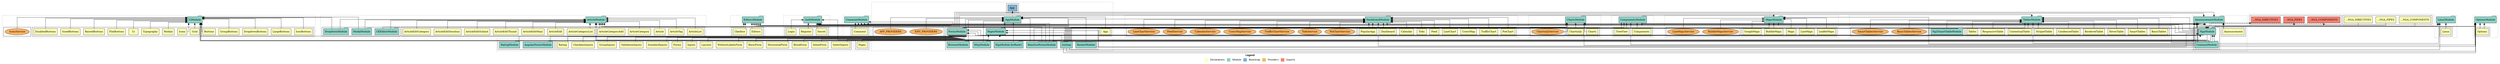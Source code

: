 digraph dependencies { node [shape="rect", style="filled", colorscheme=set312]; ranksep=0.4; compound=false; remincross=true; splines=true; splines=ortho; rankdir=LR; rankdir=TB; rankdir=BT; label=<<table BORDER="0"> <tr> <td colspan="5" align="center"><b>Legend</b></td> </tr> <tr> <td> <table BORDER="0"> <tr> <td bgcolor="#ffffb3" width="20"></td> <td>  Declarations</td> </tr> </table> </td> <td> <table BORDER="0"> <tr> <td bgcolor="#8dd3c7" width="20"></td> <td>  Module</td> </tr> </table> </td> <td> <table BORDER="0"> <tr> <td bgcolor="#80b1d3" width="20"></td> <td>  Bootstrap</td> </tr> </table> </td> <td> <table BORDER="0"> <tr> <td bgcolor="#fdb462" width="20"></td> <td>  Providers</td> </tr> </table> </td> <td> <table BORDER="0"> <tr> <td bgcolor="#fb8072" width="20"></td> <td>  Exports</td> </tr> </table> </td> </tr></table>>; ratio=compress; fontname="sans-serif";  subgraph "cluster_AppModule" { label=""; style="dotted";node [shape="folder", fillcolor=1]; subgraph cluster_AppModule_declarations { style="solid";node [style="filled", shape="rect"]; node [fillcolor=2]; "App"; }  "App" -> "AppModule" [style="solid", lhead="cluster_AppModule" ltail="cluster_AppModule_declarations"]; subgraph "cluster_AppModule_App_providers" { style="solid";  }    subgraph cluster_AppModule_imports { style="solid"; node [style="filled", fillcolor=1, shape="rect"];    "BrowserModule" [label="BrowserModule", shape="folder"];    "HttpModule" [label="HttpModule", shape="folder"];    "RouterModule" [label="RouterModule", shape="folder"];    "FormsModule" [label="FormsModule", shape="folder"];    "ReactiveFormsModule" [label="ReactiveFormsModule", shape="folder"];    "NgaModule.forRoot()" [label="NgaModule.forRoot()", shape="folder"];    "PagesModule" [label="PagesModule", shape="folder"];    "routing" [label="routing", shape="folder"];   }    "BrowserModule" -> "AppModule" [lhead="cluster_AppModule", ltail="cluster_AppModule_imports"];    "HttpModule" -> "AppModule" [lhead="cluster_AppModule", ltail="cluster_AppModule_imports"];    "RouterModule" -> "AppModule" [lhead="cluster_AppModule", ltail="cluster_AppModule_imports"];    "FormsModule" -> "AppModule" [lhead="cluster_AppModule", ltail="cluster_AppModule_imports"];    "ReactiveFormsModule" -> "AppModule" [lhead="cluster_AppModule", ltail="cluster_AppModule_imports"];    "NgaModule.forRoot()" -> "AppModule" [lhead="cluster_AppModule", ltail="cluster_AppModule_imports"];    "PagesModule" -> "AppModule" [lhead="cluster_AppModule", ltail="cluster_AppModule_imports"];    "routing" -> "AppModule" [lhead="cluster_AppModule", ltail="cluster_AppModule_imports"];     subgraph cluster_AppModule_exports { style="solid";node [style="filled", fillcolor=4, shape="rect"];}    subgraph cluster_AppModule_bootstrap { style="solid"; node [style="filled", fillcolor=5, shape="rect"];  "App " [label="App ", shape="rect"]  }  "AppModule" -> "App " [style="dotted", lhead="cluster_AppModule_bootstrap" ltail="cluster_AppModule"];    subgraph cluster_AppModule_providers { style="solid"; node [style="filled", fillcolor=6, shape="rect"];    "ENV_PROVIDERS" [label="ENV_PROVIDERS", shape="oval"];    "APP_PROVIDERS" [label="APP_PROVIDERS", shape="oval"];   }    "ENV_PROVIDERS" -> "AppModule" [lhead="cluster_AppModule", ltail="cluster_AppModule_providers"];    "APP_PROVIDERS" -> "AppModule" [lhead="cluster_AppModule", ltail="cluster_AppModule_providers"];     }  subgraph "cluster_AnnouncementModule" { label=""; style="dotted";node [shape="folder", fillcolor=1]; subgraph cluster_AnnouncementModule_declarations { style="solid";node [style="filled", shape="rect"]; node [fillcolor=2]; "Announcement"; }  "Announcement" -> "AnnouncementModule" [style="solid", lhead="cluster_AnnouncementModule" ltail="cluster_AnnouncementModule_declarations"]; subgraph "cluster_AnnouncementModule_Announcement_providers" { style="solid";  }    subgraph cluster_AnnouncementModule_imports { style="solid"; node [style="filled", fillcolor=1, shape="rect"];    "CommonModule" [label="CommonModule", shape="folder"];    "ReactiveFormsModule" [label="ReactiveFormsModule", shape="folder"];    "FormsModule" [label="FormsModule", shape="folder"];    "NgaModule" [label="NgaModule", shape="folder"];    "routing" [label="routing", shape="folder"];   }    "CommonModule" -> "AnnouncementModule" [lhead="cluster_AnnouncementModule", ltail="cluster_AnnouncementModule_imports"];    "ReactiveFormsModule" -> "AnnouncementModule" [lhead="cluster_AnnouncementModule", ltail="cluster_AnnouncementModule_imports"];    "FormsModule" -> "AnnouncementModule" [lhead="cluster_AnnouncementModule", ltail="cluster_AnnouncementModule_imports"];    "NgaModule" -> "AnnouncementModule" [lhead="cluster_AnnouncementModule", ltail="cluster_AnnouncementModule_imports"];    "routing" -> "AnnouncementModule" [lhead="cluster_AnnouncementModule", ltail="cluster_AnnouncementModule_imports"];     subgraph cluster_AnnouncementModule_exports { style="solid";node [style="filled", fillcolor=4, shape="rect"];}    subgraph cluster_AnnouncementModule_bootstrap { style="solid"; node [style="filled", fillcolor=5, shape="rect"];  }    subgraph cluster_AnnouncementModule_providers { style="solid"; node [style="filled", fillcolor=6, shape="rect"];   }     }  subgraph "cluster_ArticleModule" { label=""; style="dotted";node [shape="folder", fillcolor=1]; subgraph cluster_ArticleModule_declarations { style="solid";node [style="filled", shape="rect"]; node [fillcolor=2]; "Article"; node [fillcolor=2]; "ArticleCategory"; node [fillcolor=2]; "ArticleCategoryAdd"; node [fillcolor=2]; "ArticleCategoryList"; node [fillcolor=2]; "ArticleEdit"; node [fillcolor=2]; "ArticleEditMain"; node [fillcolor=2]; "ArticleEditThumb"; node [fillcolor=2]; "ArticleEditSubmit"; node [fillcolor=2]; "ArticleEditDuoshuo"; node [fillcolor=2]; "ArticleEditCategory"; node [fillcolor=2]; "ArticleList"; node [fillcolor=2]; "ArticleTag"; }  "Article" -> "ArticleModule" [style="solid", lhead="cluster_ArticleModule" ltail="cluster_ArticleModule_declarations"]; subgraph "cluster_ArticleModule_Article_providers" { style="solid";  }  "ArticleCategory" -> "ArticleModule" [style="solid", lhead="cluster_ArticleModule" ltail="cluster_ArticleModule_declarations"]; subgraph "cluster_ArticleModule_ArticleCategory_providers" { style="solid";  }  "ArticleCategoryAdd" -> "ArticleModule" [style="solid", lhead="cluster_ArticleModule" ltail="cluster_ArticleModule_declarations"]; subgraph "cluster_ArticleModule_ArticleCategoryAdd_providers" { style="solid";  }  "ArticleCategoryList" -> "ArticleModule" [style="solid", lhead="cluster_ArticleModule" ltail="cluster_ArticleModule_declarations"]; subgraph "cluster_ArticleModule_ArticleCategoryList_providers" { style="solid";  }  "ArticleEdit" -> "ArticleModule" [style="solid", lhead="cluster_ArticleModule" ltail="cluster_ArticleModule_declarations"]; subgraph "cluster_ArticleModule_ArticleEdit_providers" { style="solid";  }  "ArticleEditMain" -> "ArticleModule" [style="solid", lhead="cluster_ArticleModule" ltail="cluster_ArticleModule_declarations"]; subgraph "cluster_ArticleModule_ArticleEditMain_providers" { style="solid";  }  "ArticleEditThumb" -> "ArticleModule" [style="solid", lhead="cluster_ArticleModule" ltail="cluster_ArticleModule_declarations"]; subgraph "cluster_ArticleModule_ArticleEditThumb_providers" { style="solid";  }  "ArticleEditSubmit" -> "ArticleModule" [style="solid", lhead="cluster_ArticleModule" ltail="cluster_ArticleModule_declarations"]; subgraph "cluster_ArticleModule_ArticleEditSubmit_providers" { style="solid";  }  "ArticleEditDuoshuo" -> "ArticleModule" [style="solid", lhead="cluster_ArticleModule" ltail="cluster_ArticleModule_declarations"]; subgraph "cluster_ArticleModule_ArticleEditDuoshuo_providers" { style="solid";  }  "ArticleEditCategory" -> "ArticleModule" [style="solid", lhead="cluster_ArticleModule" ltail="cluster_ArticleModule_declarations"]; subgraph "cluster_ArticleModule_ArticleEditCategory_providers" { style="solid";  }  "ArticleList" -> "ArticleModule" [style="solid", lhead="cluster_ArticleModule" ltail="cluster_ArticleModule_declarations"]; subgraph "cluster_ArticleModule_ArticleList_providers" { style="solid";  }  "ArticleTag" -> "ArticleModule" [style="solid", lhead="cluster_ArticleModule" ltail="cluster_ArticleModule_declarations"]; subgraph "cluster_ArticleModule_ArticleTag_providers" { style="solid";  }    subgraph cluster_ArticleModule_imports { style="solid"; node [style="filled", fillcolor=1, shape="rect"];    "CommonModule" [label="CommonModule", shape="folder"];    "FormsModule" [label="FormsModule", shape="folder"];    "ReactiveFormsModule" [label="ReactiveFormsModule", shape="folder"];    "NgaModule" [label="NgaModule", shape="folder"];    "CKEditorModule" [label="CKEditorModule", shape="folder"];    "DropdownModule" [label="DropdownModule", shape="folder"];    "ModalModule" [label="ModalModule", shape="folder"];    "routing" [label="routing", shape="folder"];   }    "CommonModule" -> "ArticleModule" [lhead="cluster_ArticleModule", ltail="cluster_ArticleModule_imports"];    "FormsModule" -> "ArticleModule" [lhead="cluster_ArticleModule", ltail="cluster_ArticleModule_imports"];    "ReactiveFormsModule" -> "ArticleModule" [lhead="cluster_ArticleModule", ltail="cluster_ArticleModule_imports"];    "NgaModule" -> "ArticleModule" [lhead="cluster_ArticleModule", ltail="cluster_ArticleModule_imports"];    "CKEditorModule" -> "ArticleModule" [lhead="cluster_ArticleModule", ltail="cluster_ArticleModule_imports"];    "DropdownModule" -> "ArticleModule" [lhead="cluster_ArticleModule", ltail="cluster_ArticleModule_imports"];    "ModalModule" -> "ArticleModule" [lhead="cluster_ArticleModule", ltail="cluster_ArticleModule_imports"];    "routing" -> "ArticleModule" [lhead="cluster_ArticleModule", ltail="cluster_ArticleModule_imports"];     subgraph cluster_ArticleModule_exports { style="solid";node [style="filled", fillcolor=4, shape="rect"];}    subgraph cluster_ArticleModule_bootstrap { style="solid"; node [style="filled", fillcolor=5, shape="rect"];  }    subgraph cluster_ArticleModule_providers { style="solid"; node [style="filled", fillcolor=6, shape="rect"];   }     }  subgraph "cluster_AuthModule" { label=""; style="dotted";node [shape="folder", fillcolor=1]; subgraph cluster_AuthModule_declarations { style="solid";node [style="filled", shape="rect"]; node [fillcolor=2]; "Login"; node [fillcolor=2]; "Secret"; node [fillcolor=2]; "Register"; }  "Login" -> "AuthModule" [style="solid", lhead="cluster_AuthModule" ltail="cluster_AuthModule_declarations"]; subgraph "cluster_AuthModule_Login_providers" { style="solid";  }  "Secret" -> "AuthModule" [style="solid", lhead="cluster_AuthModule" ltail="cluster_AuthModule_declarations"]; subgraph "cluster_AuthModule_Secret_providers" { style="solid";  }  "Register" -> "AuthModule" [style="solid", lhead="cluster_AuthModule" ltail="cluster_AuthModule_declarations"]; subgraph "cluster_AuthModule_Register_providers" { style="solid";  }    subgraph cluster_AuthModule_imports { style="solid"; node [style="filled", fillcolor=1, shape="rect"];    "CommonModule" [label="CommonModule", shape="folder"];    "FormsModule" [label="FormsModule", shape="folder"];    "ReactiveFormsModule" [label="ReactiveFormsModule", shape="folder"];    "NgaModule" [label="NgaModule", shape="folder"];    "routing" [label="routing", shape="folder"];   }    "CommonModule" -> "AuthModule" [lhead="cluster_AuthModule", ltail="cluster_AuthModule_imports"];    "FormsModule" -> "AuthModule" [lhead="cluster_AuthModule", ltail="cluster_AuthModule_imports"];    "ReactiveFormsModule" -> "AuthModule" [lhead="cluster_AuthModule", ltail="cluster_AuthModule_imports"];    "NgaModule" -> "AuthModule" [lhead="cluster_AuthModule", ltail="cluster_AuthModule_imports"];    "routing" -> "AuthModule" [lhead="cluster_AuthModule", ltail="cluster_AuthModule_imports"];     subgraph cluster_AuthModule_exports { style="solid";node [style="filled", fillcolor=4, shape="rect"];}    subgraph cluster_AuthModule_bootstrap { style="solid"; node [style="filled", fillcolor=5, shape="rect"];  }    subgraph cluster_AuthModule_providers { style="solid"; node [style="filled", fillcolor=6, shape="rect"];   }     }  subgraph "cluster_CommentModule" { label=""; style="dotted";node [shape="folder", fillcolor=1]; subgraph cluster_CommentModule_declarations { style="solid";node [style="filled", shape="rect"]; node [fillcolor=2]; "Comment"; }  "Comment" -> "CommentModule" [style="solid", lhead="cluster_CommentModule" ltail="cluster_CommentModule_declarations"]; subgraph "cluster_CommentModule_Comment_providers" { style="solid";  }    subgraph cluster_CommentModule_imports { style="solid"; node [style="filled", fillcolor=1, shape="rect"];    "CommonModule" [label="CommonModule", shape="folder"];    "ReactiveFormsModule" [label="ReactiveFormsModule", shape="folder"];    "FormsModule" [label="FormsModule", shape="folder"];    "NgaModule" [label="NgaModule", shape="folder"];    "routing" [label="routing", shape="folder"];   }    "CommonModule" -> "CommentModule" [lhead="cluster_CommentModule", ltail="cluster_CommentModule_imports"];    "ReactiveFormsModule" -> "CommentModule" [lhead="cluster_CommentModule", ltail="cluster_CommentModule_imports"];    "FormsModule" -> "CommentModule" [lhead="cluster_CommentModule", ltail="cluster_CommentModule_imports"];    "NgaModule" -> "CommentModule" [lhead="cluster_CommentModule", ltail="cluster_CommentModule_imports"];    "routing" -> "CommentModule" [lhead="cluster_CommentModule", ltail="cluster_CommentModule_imports"];     subgraph cluster_CommentModule_exports { style="solid";node [style="filled", fillcolor=4, shape="rect"];}    subgraph cluster_CommentModule_bootstrap { style="solid"; node [style="filled", fillcolor=5, shape="rect"];  }    subgraph cluster_CommentModule_providers { style="solid"; node [style="filled", fillcolor=6, shape="rect"];   }     }  subgraph "cluster_DashboardModule" { label=""; style="dotted";node [shape="folder", fillcolor=1]; subgraph cluster_DashboardModule_declarations { style="solid";node [style="filled", shape="rect"]; node [fillcolor=2]; "PopularApp"; node [fillcolor=2]; "PieChart"; node [fillcolor=2]; "TrafficChart"; node [fillcolor=2]; "UsersMap"; node [fillcolor=2]; "LineChart"; node [fillcolor=2]; "Feed"; node [fillcolor=2]; "Todo"; node [fillcolor=2]; "Calendar"; node [fillcolor=2]; "Dashboard"; }  "PopularApp" -> "DashboardModule" [style="solid", lhead="cluster_DashboardModule" ltail="cluster_DashboardModule_declarations"]; subgraph "cluster_DashboardModule_PopularApp_providers" { style="solid";  }  "PieChart" -> "DashboardModule" [style="solid", lhead="cluster_DashboardModule" ltail="cluster_DashboardModule_declarations"]; subgraph "cluster_DashboardModule_PieChart_providers" { style="solid";  }  "TrafficChart" -> "DashboardModule" [style="solid", lhead="cluster_DashboardModule" ltail="cluster_DashboardModule_declarations"]; subgraph "cluster_DashboardModule_TrafficChart_providers" { style="solid";  }  "UsersMap" -> "DashboardModule" [style="solid", lhead="cluster_DashboardModule" ltail="cluster_DashboardModule_declarations"]; subgraph "cluster_DashboardModule_UsersMap_providers" { style="solid";  }  "LineChart" -> "DashboardModule" [style="solid", lhead="cluster_DashboardModule" ltail="cluster_DashboardModule_declarations"]; subgraph "cluster_DashboardModule_LineChart_providers" { style="solid";  }  "Feed" -> "DashboardModule" [style="solid", lhead="cluster_DashboardModule" ltail="cluster_DashboardModule_declarations"]; subgraph "cluster_DashboardModule_Feed_providers" { style="solid";  }  "Todo" -> "DashboardModule" [style="solid", lhead="cluster_DashboardModule" ltail="cluster_DashboardModule_declarations"]; subgraph "cluster_DashboardModule_Todo_providers" { style="solid";  }  "Calendar" -> "DashboardModule" [style="solid", lhead="cluster_DashboardModule" ltail="cluster_DashboardModule_declarations"]; subgraph "cluster_DashboardModule_Calendar_providers" { style="solid";  }  "Dashboard" -> "DashboardModule" [style="solid", lhead="cluster_DashboardModule" ltail="cluster_DashboardModule_declarations"]; subgraph "cluster_DashboardModule_Dashboard_providers" { style="solid";  }    subgraph cluster_DashboardModule_imports { style="solid"; node [style="filled", fillcolor=1, shape="rect"];    "CommonModule" [label="CommonModule", shape="folder"];    "FormsModule" [label="FormsModule", shape="folder"];    "NgaModule" [label="NgaModule", shape="folder"];    "routing" [label="routing", shape="folder"];   }    "CommonModule" -> "DashboardModule" [lhead="cluster_DashboardModule", ltail="cluster_DashboardModule_imports"];    "FormsModule" -> "DashboardModule" [lhead="cluster_DashboardModule", ltail="cluster_DashboardModule_imports"];    "NgaModule" -> "DashboardModule" [lhead="cluster_DashboardModule", ltail="cluster_DashboardModule_imports"];    "routing" -> "DashboardModule" [lhead="cluster_DashboardModule", ltail="cluster_DashboardModule_imports"];     subgraph cluster_DashboardModule_exports { style="solid";node [style="filled", fillcolor=4, shape="rect"];}    subgraph cluster_DashboardModule_bootstrap { style="solid"; node [style="filled", fillcolor=5, shape="rect"];  }    subgraph cluster_DashboardModule_providers { style="solid"; node [style="filled", fillcolor=6, shape="rect"];    "CalendarService" [label="CalendarService", shape="oval"];    "FeedService" [label="FeedService", shape="oval"];    "LineChartService" [label="LineChartService", shape="oval"];    "PieChartService" [label="PieChartService", shape="oval"];    "TodoService" [label="TodoService", shape="oval"];    "TrafficChartService" [label="TrafficChartService", shape="oval"];    "UsersMapService" [label="UsersMapService", shape="oval"];   }    "CalendarService" -> "DashboardModule" [lhead="cluster_DashboardModule", ltail="cluster_DashboardModule_providers"];    "FeedService" -> "DashboardModule" [lhead="cluster_DashboardModule", ltail="cluster_DashboardModule_providers"];    "LineChartService" -> "DashboardModule" [lhead="cluster_DashboardModule", ltail="cluster_DashboardModule_providers"];    "PieChartService" -> "DashboardModule" [lhead="cluster_DashboardModule", ltail="cluster_DashboardModule_providers"];    "TodoService" -> "DashboardModule" [lhead="cluster_DashboardModule", ltail="cluster_DashboardModule_providers"];    "TrafficChartService" -> "DashboardModule" [lhead="cluster_DashboardModule", ltail="cluster_DashboardModule_providers"];    "UsersMapService" -> "DashboardModule" [lhead="cluster_DashboardModule", ltail="cluster_DashboardModule_providers"];     }  subgraph "cluster_ChartsModule" { label=""; style="dotted";node [shape="folder", fillcolor=1]; subgraph cluster_ChartsModule_declarations { style="solid";node [style="filled", shape="rect"]; node [fillcolor=2]; "Charts"; node [fillcolor=2]; "ChartistJs"; }  "Charts" -> "ChartsModule" [style="solid", lhead="cluster_ChartsModule" ltail="cluster_ChartsModule_declarations"]; subgraph "cluster_ChartsModule_Charts_providers" { style="solid";  }  "ChartistJs" -> "ChartsModule" [style="solid", lhead="cluster_ChartsModule" ltail="cluster_ChartsModule_declarations"]; subgraph "cluster_ChartsModule_ChartistJs_providers" { style="solid";  }    subgraph cluster_ChartsModule_imports { style="solid"; node [style="filled", fillcolor=1, shape="rect"];    "CommonModule" [label="CommonModule", shape="folder"];    "FormsModule" [label="FormsModule", shape="folder"];    "NgaModule" [label="NgaModule", shape="folder"];    "routing" [label="routing", shape="folder"];   }    "CommonModule" -> "ChartsModule" [lhead="cluster_ChartsModule", ltail="cluster_ChartsModule_imports"];    "FormsModule" -> "ChartsModule" [lhead="cluster_ChartsModule", ltail="cluster_ChartsModule_imports"];    "NgaModule" -> "ChartsModule" [lhead="cluster_ChartsModule", ltail="cluster_ChartsModule_imports"];    "routing" -> "ChartsModule" [lhead="cluster_ChartsModule", ltail="cluster_ChartsModule_imports"];     subgraph cluster_ChartsModule_exports { style="solid";node [style="filled", fillcolor=4, shape="rect"];}    subgraph cluster_ChartsModule_bootstrap { style="solid"; node [style="filled", fillcolor=5, shape="rect"];  }    subgraph cluster_ChartsModule_providers { style="solid"; node [style="filled", fillcolor=6, shape="rect"];    "ChartistJsService" [label="ChartistJsService", shape="oval"];   }    "ChartistJsService" -> "ChartsModule" [lhead="cluster_ChartsModule", ltail="cluster_ChartsModule_providers"];     }  subgraph "cluster_ComponentsModule" { label=""; style="dotted";node [shape="folder", fillcolor=1]; subgraph cluster_ComponentsModule_declarations { style="solid";node [style="filled", shape="rect"]; node [fillcolor=2]; "Components"; node [fillcolor=2]; "TreeView"; }  "Components" -> "ComponentsModule" [style="solid", lhead="cluster_ComponentsModule" ltail="cluster_ComponentsModule_declarations"]; subgraph "cluster_ComponentsModule_Components_providers" { style="solid";  }  "TreeView" -> "ComponentsModule" [style="solid", lhead="cluster_ComponentsModule" ltail="cluster_ComponentsModule_declarations"]; subgraph "cluster_ComponentsModule_TreeView_providers" { style="solid";  }    subgraph cluster_ComponentsModule_imports { style="solid"; node [style="filled", fillcolor=1, shape="rect"];    "CommonModule" [label="CommonModule", shape="folder"];    "FormsModule" [label="FormsModule", shape="folder"];    "NgaModule" [label="NgaModule", shape="folder"];    "routing" [label="routing", shape="folder"];   }    "CommonModule" -> "ComponentsModule" [lhead="cluster_ComponentsModule", ltail="cluster_ComponentsModule_imports"];    "FormsModule" -> "ComponentsModule" [lhead="cluster_ComponentsModule", ltail="cluster_ComponentsModule_imports"];    "NgaModule" -> "ComponentsModule" [lhead="cluster_ComponentsModule", ltail="cluster_ComponentsModule_imports"];    "routing" -> "ComponentsModule" [lhead="cluster_ComponentsModule", ltail="cluster_ComponentsModule_imports"];     subgraph cluster_ComponentsModule_exports { style="solid";node [style="filled", fillcolor=4, shape="rect"];}    subgraph cluster_ComponentsModule_bootstrap { style="solid"; node [style="filled", fillcolor=5, shape="rect"];  }    subgraph cluster_ComponentsModule_providers { style="solid"; node [style="filled", fillcolor=6, shape="rect"];   }     }  subgraph "cluster_EditorsModule" { label=""; style="dotted";node [shape="folder", fillcolor=1]; subgraph cluster_EditorsModule_declarations { style="solid";node [style="filled", shape="rect"]; node [fillcolor=2]; "Editors"; node [fillcolor=2]; "Ckeditor"; }  "Editors" -> "EditorsModule" [style="solid", lhead="cluster_EditorsModule" ltail="cluster_EditorsModule_declarations"]; subgraph "cluster_EditorsModule_Editors_providers" { style="solid";  }  "Ckeditor" -> "EditorsModule" [style="solid", lhead="cluster_EditorsModule" ltail="cluster_EditorsModule_declarations"]; subgraph "cluster_EditorsModule_Ckeditor_providers" { style="solid";  }    subgraph cluster_EditorsModule_imports { style="solid"; node [style="filled", fillcolor=1, shape="rect"];    "CommonModule" [label="CommonModule", shape="folder"];    "FormsModule" [label="FormsModule", shape="folder"];    "NgaModule" [label="NgaModule", shape="folder"];    "CKEditorModule" [label="CKEditorModule", shape="folder"];    "routing" [label="routing", shape="folder"];   }    "CommonModule" -> "EditorsModule" [lhead="cluster_EditorsModule", ltail="cluster_EditorsModule_imports"];    "FormsModule" -> "EditorsModule" [lhead="cluster_EditorsModule", ltail="cluster_EditorsModule_imports"];    "NgaModule" -> "EditorsModule" [lhead="cluster_EditorsModule", ltail="cluster_EditorsModule_imports"];    "CKEditorModule" -> "EditorsModule" [lhead="cluster_EditorsModule", ltail="cluster_EditorsModule_imports"];    "routing" -> "EditorsModule" [lhead="cluster_EditorsModule", ltail="cluster_EditorsModule_imports"];     subgraph cluster_EditorsModule_exports { style="solid";node [style="filled", fillcolor=4, shape="rect"];}    subgraph cluster_EditorsModule_bootstrap { style="solid"; node [style="filled", fillcolor=5, shape="rect"];  }    subgraph cluster_EditorsModule_providers { style="solid"; node [style="filled", fillcolor=6, shape="rect"];   }     }  subgraph "cluster_FormsModule" { label=""; style="dotted";node [shape="folder", fillcolor=1]; subgraph cluster_FormsModule_declarations { style="solid";node [style="filled", shape="rect"]; node [fillcolor=2]; "Layouts"; node [fillcolor=2]; "Inputs"; node [fillcolor=2]; "Forms"; node [fillcolor=2]; "StandardInputs"; node [fillcolor=2]; "ValidationInputs"; node [fillcolor=2]; "GroupInputs"; node [fillcolor=2]; "CheckboxInputs"; node [fillcolor=2]; "Rating"; node [fillcolor=2]; "SelectInputs"; node [fillcolor=2]; "InlineForm"; node [fillcolor=2]; "BlockForm"; node [fillcolor=2]; "HorizontalForm"; node [fillcolor=2]; "BasicForm"; node [fillcolor=2]; "WithoutLabelsForm"; }  "Layouts" -> "FormsModule" [style="solid", lhead="cluster_FormsModule" ltail="cluster_FormsModule_declarations"]; subgraph "cluster_FormsModule_Layouts_providers" { style="solid";  }  "Inputs" -> "FormsModule" [style="solid", lhead="cluster_FormsModule" ltail="cluster_FormsModule_declarations"]; subgraph "cluster_FormsModule_Inputs_providers" { style="solid";  }  "Forms" -> "FormsModule" [style="solid", lhead="cluster_FormsModule" ltail="cluster_FormsModule_declarations"]; subgraph "cluster_FormsModule_Forms_providers" { style="solid";  }  "StandardInputs" -> "FormsModule" [style="solid", lhead="cluster_FormsModule" ltail="cluster_FormsModule_declarations"]; subgraph "cluster_FormsModule_StandardInputs_providers" { style="solid";  }  "ValidationInputs" -> "FormsModule" [style="solid", lhead="cluster_FormsModule" ltail="cluster_FormsModule_declarations"]; subgraph "cluster_FormsModule_ValidationInputs_providers" { style="solid";  }  "GroupInputs" -> "FormsModule" [style="solid", lhead="cluster_FormsModule" ltail="cluster_FormsModule_declarations"]; subgraph "cluster_FormsModule_GroupInputs_providers" { style="solid";  }  "CheckboxInputs" -> "FormsModule" [style="solid", lhead="cluster_FormsModule" ltail="cluster_FormsModule_declarations"]; subgraph "cluster_FormsModule_CheckboxInputs_providers" { style="solid";  }  "Rating" -> "FormsModule" [style="solid", lhead="cluster_FormsModule" ltail="cluster_FormsModule_declarations"]; subgraph "cluster_FormsModule_Rating_providers" { style="solid";  }  "SelectInputs" -> "FormsModule" [style="solid", lhead="cluster_FormsModule" ltail="cluster_FormsModule_declarations"]; subgraph "cluster_FormsModule_SelectInputs_providers" { style="solid";  }  "InlineForm" -> "FormsModule" [style="solid", lhead="cluster_FormsModule" ltail="cluster_FormsModule_declarations"]; subgraph "cluster_FormsModule_InlineForm_providers" { style="solid";  }  "BlockForm" -> "FormsModule" [style="solid", lhead="cluster_FormsModule" ltail="cluster_FormsModule_declarations"]; subgraph "cluster_FormsModule_BlockForm_providers" { style="solid";  }  "HorizontalForm" -> "FormsModule" [style="solid", lhead="cluster_FormsModule" ltail="cluster_FormsModule_declarations"]; subgraph "cluster_FormsModule_HorizontalForm_providers" { style="solid";  }  "BasicForm" -> "FormsModule" [style="solid", lhead="cluster_FormsModule" ltail="cluster_FormsModule_declarations"]; subgraph "cluster_FormsModule_BasicForm_providers" { style="solid";  }  "WithoutLabelsForm" -> "FormsModule" [style="solid", lhead="cluster_FormsModule" ltail="cluster_FormsModule_declarations"]; subgraph "cluster_FormsModule_WithoutLabelsForm_providers" { style="solid";  }    subgraph cluster_FormsModule_imports { style="solid"; node [style="filled", fillcolor=1, shape="rect"];    "CommonModule" [label="CommonModule", shape="folder"];    "AngularFormsModule" [label="AngularFormsModule", shape="folder"];    "NgaModule" [label="NgaModule", shape="folder"];    "RatingModule" [label="RatingModule", shape="folder"];    "routing" [label="routing", shape="folder"];   }    "CommonModule" -> "FormsModule" [lhead="cluster_FormsModule", ltail="cluster_FormsModule_imports"];    "AngularFormsModule" -> "FormsModule" [lhead="cluster_FormsModule", ltail="cluster_FormsModule_imports"];    "NgaModule" -> "FormsModule" [lhead="cluster_FormsModule", ltail="cluster_FormsModule_imports"];    "RatingModule" -> "FormsModule" [lhead="cluster_FormsModule", ltail="cluster_FormsModule_imports"];    "routing" -> "FormsModule" [lhead="cluster_FormsModule", ltail="cluster_FormsModule_imports"];     subgraph cluster_FormsModule_exports { style="solid";node [style="filled", fillcolor=4, shape="rect"];}    subgraph cluster_FormsModule_bootstrap { style="solid"; node [style="filled", fillcolor=5, shape="rect"];  }    subgraph cluster_FormsModule_providers { style="solid"; node [style="filled", fillcolor=6, shape="rect"];   }     }  subgraph "cluster_MapsModule" { label=""; style="dotted";node [shape="folder", fillcolor=1]; subgraph cluster_MapsModule_declarations { style="solid";node [style="filled", shape="rect"]; node [fillcolor=2]; "Maps"; node [fillcolor=2]; "BubbleMaps"; node [fillcolor=2]; "GoogleMaps"; node [fillcolor=2]; "LeafletMaps"; node [fillcolor=2]; "LineMaps"; }  "Maps" -> "MapsModule" [style="solid", lhead="cluster_MapsModule" ltail="cluster_MapsModule_declarations"]; subgraph "cluster_MapsModule_Maps_providers" { style="solid";  }  "BubbleMaps" -> "MapsModule" [style="solid", lhead="cluster_MapsModule" ltail="cluster_MapsModule_declarations"]; subgraph "cluster_MapsModule_BubbleMaps_providers" { style="solid";  }  "GoogleMaps" -> "MapsModule" [style="solid", lhead="cluster_MapsModule" ltail="cluster_MapsModule_declarations"]; subgraph "cluster_MapsModule_GoogleMaps_providers" { style="solid";  }  "LeafletMaps" -> "MapsModule" [style="solid", lhead="cluster_MapsModule" ltail="cluster_MapsModule_declarations"]; subgraph "cluster_MapsModule_LeafletMaps_providers" { style="solid";  }  "LineMaps" -> "MapsModule" [style="solid", lhead="cluster_MapsModule" ltail="cluster_MapsModule_declarations"]; subgraph "cluster_MapsModule_LineMaps_providers" { style="solid";  }    subgraph cluster_MapsModule_imports { style="solid"; node [style="filled", fillcolor=1, shape="rect"];    "CommonModule" [label="CommonModule", shape="folder"];    "FormsModule" [label="FormsModule", shape="folder"];    "NgaModule" [label="NgaModule", shape="folder"];    "routing" [label="routing", shape="folder"];   }    "CommonModule" -> "MapsModule" [lhead="cluster_MapsModule", ltail="cluster_MapsModule_imports"];    "FormsModule" -> "MapsModule" [lhead="cluster_MapsModule", ltail="cluster_MapsModule_imports"];    "NgaModule" -> "MapsModule" [lhead="cluster_MapsModule", ltail="cluster_MapsModule_imports"];    "routing" -> "MapsModule" [lhead="cluster_MapsModule", ltail="cluster_MapsModule_imports"];     subgraph cluster_MapsModule_exports { style="solid";node [style="filled", fillcolor=4, shape="rect"];}    subgraph cluster_MapsModule_bootstrap { style="solid"; node [style="filled", fillcolor=5, shape="rect"];  }    subgraph cluster_MapsModule_providers { style="solid"; node [style="filled", fillcolor=6, shape="rect"];    "BubbleMapsService" [label="BubbleMapsService", shape="oval"];    "LineMapsService" [label="LineMapsService", shape="oval"];   }    "BubbleMapsService" -> "MapsModule" [lhead="cluster_MapsModule", ltail="cluster_MapsModule_providers"];    "LineMapsService" -> "MapsModule" [lhead="cluster_MapsModule", ltail="cluster_MapsModule_providers"];     }  subgraph "cluster_TablesModule" { label=""; style="dotted";node [shape="folder", fillcolor=1]; subgraph cluster_TablesModule_declarations { style="solid";node [style="filled", shape="rect"]; node [fillcolor=2]; "Tables"; node [fillcolor=2]; "BasicTables"; node [fillcolor=2]; "SmartTables"; node [fillcolor=2]; "HoverTable"; node [fillcolor=2]; "BorderedTable"; node [fillcolor=2]; "CondensedTable"; node [fillcolor=2]; "StripedTable"; node [fillcolor=2]; "ContextualTable"; node [fillcolor=2]; "ResponsiveTable"; }  "Tables" -> "TablesModule" [style="solid", lhead="cluster_TablesModule" ltail="cluster_TablesModule_declarations"]; subgraph "cluster_TablesModule_Tables_providers" { style="solid";  }  "BasicTables" -> "TablesModule" [style="solid", lhead="cluster_TablesModule" ltail="cluster_TablesModule_declarations"]; subgraph "cluster_TablesModule_BasicTables_providers" { style="solid";  }  "SmartTables" -> "TablesModule" [style="solid", lhead="cluster_TablesModule" ltail="cluster_TablesModule_declarations"]; subgraph "cluster_TablesModule_SmartTables_providers" { style="solid";  }  "HoverTable" -> "TablesModule" [style="solid", lhead="cluster_TablesModule" ltail="cluster_TablesModule_declarations"]; subgraph "cluster_TablesModule_HoverTable_providers" { style="solid";  }  "BorderedTable" -> "TablesModule" [style="solid", lhead="cluster_TablesModule" ltail="cluster_TablesModule_declarations"]; subgraph "cluster_TablesModule_BorderedTable_providers" { style="solid";  }  "CondensedTable" -> "TablesModule" [style="solid", lhead="cluster_TablesModule" ltail="cluster_TablesModule_declarations"]; subgraph "cluster_TablesModule_CondensedTable_providers" { style="solid";  }  "StripedTable" -> "TablesModule" [style="solid", lhead="cluster_TablesModule" ltail="cluster_TablesModule_declarations"]; subgraph "cluster_TablesModule_StripedTable_providers" { style="solid";  }  "ContextualTable" -> "TablesModule" [style="solid", lhead="cluster_TablesModule" ltail="cluster_TablesModule_declarations"]; subgraph "cluster_TablesModule_ContextualTable_providers" { style="solid";  }  "ResponsiveTable" -> "TablesModule" [style="solid", lhead="cluster_TablesModule" ltail="cluster_TablesModule_declarations"]; subgraph "cluster_TablesModule_ResponsiveTable_providers" { style="solid";  }    subgraph cluster_TablesModule_imports { style="solid"; node [style="filled", fillcolor=1, shape="rect"];    "CommonModule" [label="CommonModule", shape="folder"];    "FormsModule" [label="FormsModule", shape="folder"];    "NgaModule" [label="NgaModule", shape="folder"];    "Ng2SmartTableModule" [label="Ng2SmartTableModule", shape="folder"];    "routing" [label="routing", shape="folder"];   }    "CommonModule" -> "TablesModule" [lhead="cluster_TablesModule", ltail="cluster_TablesModule_imports"];    "FormsModule" -> "TablesModule" [lhead="cluster_TablesModule", ltail="cluster_TablesModule_imports"];    "NgaModule" -> "TablesModule" [lhead="cluster_TablesModule", ltail="cluster_TablesModule_imports"];    "Ng2SmartTableModule" -> "TablesModule" [lhead="cluster_TablesModule", ltail="cluster_TablesModule_imports"];    "routing" -> "TablesModule" [lhead="cluster_TablesModule", ltail="cluster_TablesModule_imports"];     subgraph cluster_TablesModule_exports { style="solid";node [style="filled", fillcolor=4, shape="rect"];}    subgraph cluster_TablesModule_bootstrap { style="solid"; node [style="filled", fillcolor=5, shape="rect"];  }    subgraph cluster_TablesModule_providers { style="solid"; node [style="filled", fillcolor=6, shape="rect"];    "BasicTablesService" [label="BasicTablesService", shape="oval"];    "SmartTablesService" [label="SmartTablesService", shape="oval"];   }    "BasicTablesService" -> "TablesModule" [lhead="cluster_TablesModule", ltail="cluster_TablesModule_providers"];    "SmartTablesService" -> "TablesModule" [lhead="cluster_TablesModule", ltail="cluster_TablesModule_providers"];     }  subgraph "cluster_UiModule" { label=""; style="dotted";node [shape="folder", fillcolor=1]; subgraph cluster_UiModule_declarations { style="solid";node [style="filled", shape="rect"]; node [fillcolor=2]; "Buttons"; node [fillcolor=2]; "Grid"; node [fillcolor=2]; "Icons"; node [fillcolor=2]; "Modals"; node [fillcolor=2]; "Typography"; node [fillcolor=2]; "Ui"; node [fillcolor=2]; "FlatButtons"; node [fillcolor=2]; "RaisedButtons"; node [fillcolor=2]; "SizedButtons"; node [fillcolor=2]; "DisabledButtons"; node [fillcolor=2]; "IconButtons"; node [fillcolor=2]; "LargeButtons"; node [fillcolor=2]; "DropdownButtons"; node [fillcolor=2]; "GroupButtons"; }  "Buttons" -> "UiModule" [style="solid", lhead="cluster_UiModule" ltail="cluster_UiModule_declarations"]; subgraph "cluster_UiModule_Buttons_providers" { style="solid";  }  "Grid" -> "UiModule" [style="solid", lhead="cluster_UiModule" ltail="cluster_UiModule_declarations"]; subgraph "cluster_UiModule_Grid_providers" { style="solid";  }  "Icons" -> "UiModule" [style="solid", lhead="cluster_UiModule" ltail="cluster_UiModule_declarations"]; subgraph "cluster_UiModule_Icons_providers" { style="solid";  }  "Modals" -> "UiModule" [style="solid", lhead="cluster_UiModule" ltail="cluster_UiModule_declarations"]; subgraph "cluster_UiModule_Modals_providers" { style="solid";  }  "Typography" -> "UiModule" [style="solid", lhead="cluster_UiModule" ltail="cluster_UiModule_declarations"]; subgraph "cluster_UiModule_Typography_providers" { style="solid";  }  "Ui" -> "UiModule" [style="solid", lhead="cluster_UiModule" ltail="cluster_UiModule_declarations"]; subgraph "cluster_UiModule_Ui_providers" { style="solid";  }  "FlatButtons" -> "UiModule" [style="solid", lhead="cluster_UiModule" ltail="cluster_UiModule_declarations"]; subgraph "cluster_UiModule_FlatButtons_providers" { style="solid";  }  "RaisedButtons" -> "UiModule" [style="solid", lhead="cluster_UiModule" ltail="cluster_UiModule_declarations"]; subgraph "cluster_UiModule_RaisedButtons_providers" { style="solid";  }  "SizedButtons" -> "UiModule" [style="solid", lhead="cluster_UiModule" ltail="cluster_UiModule_declarations"]; subgraph "cluster_UiModule_SizedButtons_providers" { style="solid";  }  "DisabledButtons" -> "UiModule" [style="solid", lhead="cluster_UiModule" ltail="cluster_UiModule_declarations"]; subgraph "cluster_UiModule_DisabledButtons_providers" { style="solid";  }  "IconButtons" -> "UiModule" [style="solid", lhead="cluster_UiModule" ltail="cluster_UiModule_declarations"]; subgraph "cluster_UiModule_IconButtons_providers" { style="solid";  }  "LargeButtons" -> "UiModule" [style="solid", lhead="cluster_UiModule" ltail="cluster_UiModule_declarations"]; subgraph "cluster_UiModule_LargeButtons_providers" { style="solid";  }  "DropdownButtons" -> "UiModule" [style="solid", lhead="cluster_UiModule" ltail="cluster_UiModule_declarations"]; subgraph "cluster_UiModule_DropdownButtons_providers" { style="solid";  }  "GroupButtons" -> "UiModule" [style="solid", lhead="cluster_UiModule" ltail="cluster_UiModule_declarations"]; subgraph "cluster_UiModule_GroupButtons_providers" { style="solid";  }    subgraph cluster_UiModule_imports { style="solid"; node [style="filled", fillcolor=1, shape="rect"];    "CommonModule" [label="CommonModule", shape="folder"];    "FormsModule" [label="FormsModule", shape="folder"];    "NgaModule" [label="NgaModule", shape="folder"];    "DropdownModule" [label="DropdownModule", shape="folder"];    "ModalModule" [label="ModalModule", shape="folder"];    "routing" [label="routing", shape="folder"];   }    "CommonModule" -> "UiModule" [lhead="cluster_UiModule", ltail="cluster_UiModule_imports"];    "FormsModule" -> "UiModule" [lhead="cluster_UiModule", ltail="cluster_UiModule_imports"];    "NgaModule" -> "UiModule" [lhead="cluster_UiModule", ltail="cluster_UiModule_imports"];    "DropdownModule" -> "UiModule" [lhead="cluster_UiModule", ltail="cluster_UiModule_imports"];    "ModalModule" -> "UiModule" [lhead="cluster_UiModule", ltail="cluster_UiModule_imports"];    "routing" -> "UiModule" [lhead="cluster_UiModule", ltail="cluster_UiModule_imports"];     subgraph cluster_UiModule_exports { style="solid";node [style="filled", fillcolor=4, shape="rect"];}    subgraph cluster_UiModule_bootstrap { style="solid"; node [style="filled", fillcolor=5, shape="rect"];  }    subgraph cluster_UiModule_providers { style="solid"; node [style="filled", fillcolor=6, shape="rect"];    "IconsService" [label="IconsService", shape="oval"];   }    "IconsService" -> "UiModule" [lhead="cluster_UiModule", ltail="cluster_UiModule_providers"];     }  subgraph "cluster_LinuxModule" { label=""; style="dotted";node [shape="folder", fillcolor=1]; subgraph cluster_LinuxModule_declarations { style="solid";node [style="filled", shape="rect"]; node [fillcolor=2]; "Linux"; }  "Linux" -> "LinuxModule" [style="solid", lhead="cluster_LinuxModule" ltail="cluster_LinuxModule_declarations"]; subgraph "cluster_LinuxModule_Linux_providers" { style="solid";  }    subgraph cluster_LinuxModule_imports { style="solid"; node [style="filled", fillcolor=1, shape="rect"];    "CommonModule" [label="CommonModule", shape="folder"];    "NgaModule" [label="NgaModule", shape="folder"];    "routing" [label="routing", shape="folder"];   }    "CommonModule" -> "LinuxModule" [lhead="cluster_LinuxModule", ltail="cluster_LinuxModule_imports"];    "NgaModule" -> "LinuxModule" [lhead="cluster_LinuxModule", ltail="cluster_LinuxModule_imports"];    "routing" -> "LinuxModule" [lhead="cluster_LinuxModule", ltail="cluster_LinuxModule_imports"];     subgraph cluster_LinuxModule_exports { style="solid";node [style="filled", fillcolor=4, shape="rect"];}    subgraph cluster_LinuxModule_bootstrap { style="solid"; node [style="filled", fillcolor=5, shape="rect"];  }    subgraph cluster_LinuxModule_providers { style="solid"; node [style="filled", fillcolor=6, shape="rect"];   }     }  subgraph "cluster_OptionsModule" { label=""; style="dotted";node [shape="folder", fillcolor=1]; subgraph cluster_OptionsModule_declarations { style="solid";node [style="filled", shape="rect"]; node [fillcolor=2]; "Options"; }  "Options" -> "OptionsModule" [style="solid", lhead="cluster_OptionsModule" ltail="cluster_OptionsModule_declarations"]; subgraph "cluster_OptionsModule_Options_providers" { style="solid";  }    subgraph cluster_OptionsModule_imports { style="solid"; node [style="filled", fillcolor=1, shape="rect"];    "CommonModule" [label="CommonModule", shape="folder"];    "NgaModule" [label="NgaModule", shape="folder"];    "routing" [label="routing", shape="folder"];   }    "CommonModule" -> "OptionsModule" [lhead="cluster_OptionsModule", ltail="cluster_OptionsModule_imports"];    "NgaModule" -> "OptionsModule" [lhead="cluster_OptionsModule", ltail="cluster_OptionsModule_imports"];    "routing" -> "OptionsModule" [lhead="cluster_OptionsModule", ltail="cluster_OptionsModule_imports"];     subgraph cluster_OptionsModule_exports { style="solid";node [style="filled", fillcolor=4, shape="rect"];}    subgraph cluster_OptionsModule_bootstrap { style="solid"; node [style="filled", fillcolor=5, shape="rect"];  }    subgraph cluster_OptionsModule_providers { style="solid"; node [style="filled", fillcolor=6, shape="rect"];   }     }  subgraph "cluster_OptionsModule" { label=""; style="dotted";node [shape="folder", fillcolor=1]; subgraph cluster_OptionsModule_declarations { style="solid";node [style="filled", shape="rect"]; node [fillcolor=2]; "Options"; }  "Options" -> "OptionsModule" [style="solid", lhead="cluster_OptionsModule" ltail="cluster_OptionsModule_declarations"]; subgraph "cluster_OptionsModule_Options_providers" { style="solid";  }    subgraph cluster_OptionsModule_imports { style="solid"; node [style="filled", fillcolor=1, shape="rect"];    "CommonModule" [label="CommonModule", shape="folder"];    "NgaModule" [label="NgaModule", shape="folder"];    "routing" [label="routing", shape="folder"];   }    "CommonModule" -> "OptionsModule" [lhead="cluster_OptionsModule", ltail="cluster_OptionsModule_imports"];    "NgaModule" -> "OptionsModule" [lhead="cluster_OptionsModule", ltail="cluster_OptionsModule_imports"];    "routing" -> "OptionsModule" [lhead="cluster_OptionsModule", ltail="cluster_OptionsModule_imports"];     subgraph cluster_OptionsModule_exports { style="solid";node [style="filled", fillcolor=4, shape="rect"];}    subgraph cluster_OptionsModule_bootstrap { style="solid"; node [style="filled", fillcolor=5, shape="rect"];  }    subgraph cluster_OptionsModule_providers { style="solid"; node [style="filled", fillcolor=6, shape="rect"];   }     }  subgraph "cluster_AnnouncementModule" { label=""; style="dotted";node [shape="folder", fillcolor=1]; subgraph cluster_AnnouncementModule_declarations { style="solid";node [style="filled", shape="rect"]; node [fillcolor=2]; "Announcement"; }  "Announcement" -> "AnnouncementModule" [style="solid", lhead="cluster_AnnouncementModule" ltail="cluster_AnnouncementModule_declarations"]; subgraph "cluster_AnnouncementModule_Announcement_providers" { style="solid";  }    subgraph cluster_AnnouncementModule_imports { style="solid"; node [style="filled", fillcolor=1, shape="rect"];    "CommonModule" [label="CommonModule", shape="folder"];    "ReactiveFormsModule" [label="ReactiveFormsModule", shape="folder"];    "FormsModule" [label="FormsModule", shape="folder"];    "NgaModule" [label="NgaModule", shape="folder"];    "routing" [label="routing", shape="folder"];   }    "CommonModule" -> "AnnouncementModule" [lhead="cluster_AnnouncementModule", ltail="cluster_AnnouncementModule_imports"];    "ReactiveFormsModule" -> "AnnouncementModule" [lhead="cluster_AnnouncementModule", ltail="cluster_AnnouncementModule_imports"];    "FormsModule" -> "AnnouncementModule" [lhead="cluster_AnnouncementModule", ltail="cluster_AnnouncementModule_imports"];    "NgaModule" -> "AnnouncementModule" [lhead="cluster_AnnouncementModule", ltail="cluster_AnnouncementModule_imports"];    "routing" -> "AnnouncementModule" [lhead="cluster_AnnouncementModule", ltail="cluster_AnnouncementModule_imports"];     subgraph cluster_AnnouncementModule_exports { style="solid";node [style="filled", fillcolor=4, shape="rect"];}    subgraph cluster_AnnouncementModule_bootstrap { style="solid"; node [style="filled", fillcolor=5, shape="rect"];  }    subgraph cluster_AnnouncementModule_providers { style="solid"; node [style="filled", fillcolor=6, shape="rect"];   }     }  subgraph "cluster_PagesModule" { label=""; style="dotted";node [shape="folder", fillcolor=1]; subgraph cluster_PagesModule_declarations { style="solid";node [style="filled", shape="rect"]; node [fillcolor=2]; "Pages"; }  "Pages" -> "PagesModule" [style="solid", lhead="cluster_PagesModule" ltail="cluster_PagesModule_declarations"]; subgraph "cluster_PagesModule_Pages_providers" { style="solid";  }    subgraph cluster_PagesModule_imports { style="solid"; node [style="filled", fillcolor=1, shape="rect"];    "CommonModule" [label="CommonModule", shape="folder"];    "NgaModule" [label="NgaModule", shape="folder"];    "routing" [label="routing", shape="folder"];   }    "CommonModule" -> "PagesModule" [lhead="cluster_PagesModule", ltail="cluster_PagesModule_imports"];    "NgaModule" -> "PagesModule" [lhead="cluster_PagesModule", ltail="cluster_PagesModule_imports"];    "routing" -> "PagesModule" [lhead="cluster_PagesModule", ltail="cluster_PagesModule_imports"];     subgraph cluster_PagesModule_exports { style="solid";node [style="filled", fillcolor=4, shape="rect"];}    subgraph cluster_PagesModule_bootstrap { style="solid"; node [style="filled", fillcolor=5, shape="rect"];  }    subgraph cluster_PagesModule_providers { style="solid"; node [style="filled", fillcolor=6, shape="rect"];   }     }  subgraph "cluster_NgaModule" { label=""; style="dotted";node [shape="folder", fillcolor=1]; subgraph cluster_NgaModule_declarations { style="solid";node [style="filled", shape="rect"]; node [fillcolor=2]; "...NGA_PIPES"; node [fillcolor=2]; "...NGA_DIRECTIVES"; node [fillcolor=2]; "...NGA_COMPONENTS"; }  "...NGA_PIPES" -> "NgaModule" [style="solid", lhead="cluster_NgaModule" ltail="cluster_NgaModule_declarations"]; subgraph "cluster_NgaModule_...NGA_PIPES_providers" { style="solid";  }  "...NGA_DIRECTIVES" -> "NgaModule" [style="solid", lhead="cluster_NgaModule" ltail="cluster_NgaModule_declarations"]; subgraph "cluster_NgaModule_...NGA_DIRECTIVES_providers" { style="solid";  }  "...NGA_COMPONENTS" -> "NgaModule" [style="solid", lhead="cluster_NgaModule" ltail="cluster_NgaModule_declarations"]; subgraph "cluster_NgaModule_...NGA_COMPONENTS_providers" { style="solid";  }    subgraph cluster_NgaModule_imports { style="solid"; node [style="filled", fillcolor=1, shape="rect"];    "CommonModule" [label="CommonModule", shape="folder"];    "RouterModule" [label="RouterModule", shape="folder"];    "FormsModule" [label="FormsModule", shape="folder"];    "ReactiveFormsModule" [label="ReactiveFormsModule", shape="folder"];   }    "CommonModule" -> "NgaModule" [lhead="cluster_NgaModule", ltail="cluster_NgaModule_imports"];    "RouterModule" -> "NgaModule" [lhead="cluster_NgaModule", ltail="cluster_NgaModule_imports"];    "FormsModule" -> "NgaModule" [lhead="cluster_NgaModule", ltail="cluster_NgaModule_imports"];    "ReactiveFormsModule" -> "NgaModule" [lhead="cluster_NgaModule", ltail="cluster_NgaModule_imports"];     subgraph cluster_NgaModule_exports { style="solid";node [style="filled", fillcolor=4, shape="rect"];"...NGA_PIPES " [label="...NGA_PIPES ", shape="rect"]"...NGA_DIRECTIVES " [label="...NGA_DIRECTIVES ", shape="rect"]"...NGA_COMPONENTS " [label="...NGA_COMPONENTS ", shape="rect"]}  "NgaModule" -> "...NGA_PIPES " [style="dashed", ltail="cluster_NgaModule" lhead="cluster_NgaModule_exports"];  "NgaModule" -> "...NGA_DIRECTIVES " [style="dashed", ltail="cluster_NgaModule" lhead="cluster_NgaModule_exports"];  "NgaModule" -> "...NGA_COMPONENTS " [style="dashed", ltail="cluster_NgaModule" lhead="cluster_NgaModule_exports"];    subgraph cluster_NgaModule_bootstrap { style="solid"; node [style="filled", fillcolor=5, shape="rect"];  }    subgraph cluster_NgaModule_providers { style="solid"; node [style="filled", fillcolor=6, shape="rect"];   }     }  }